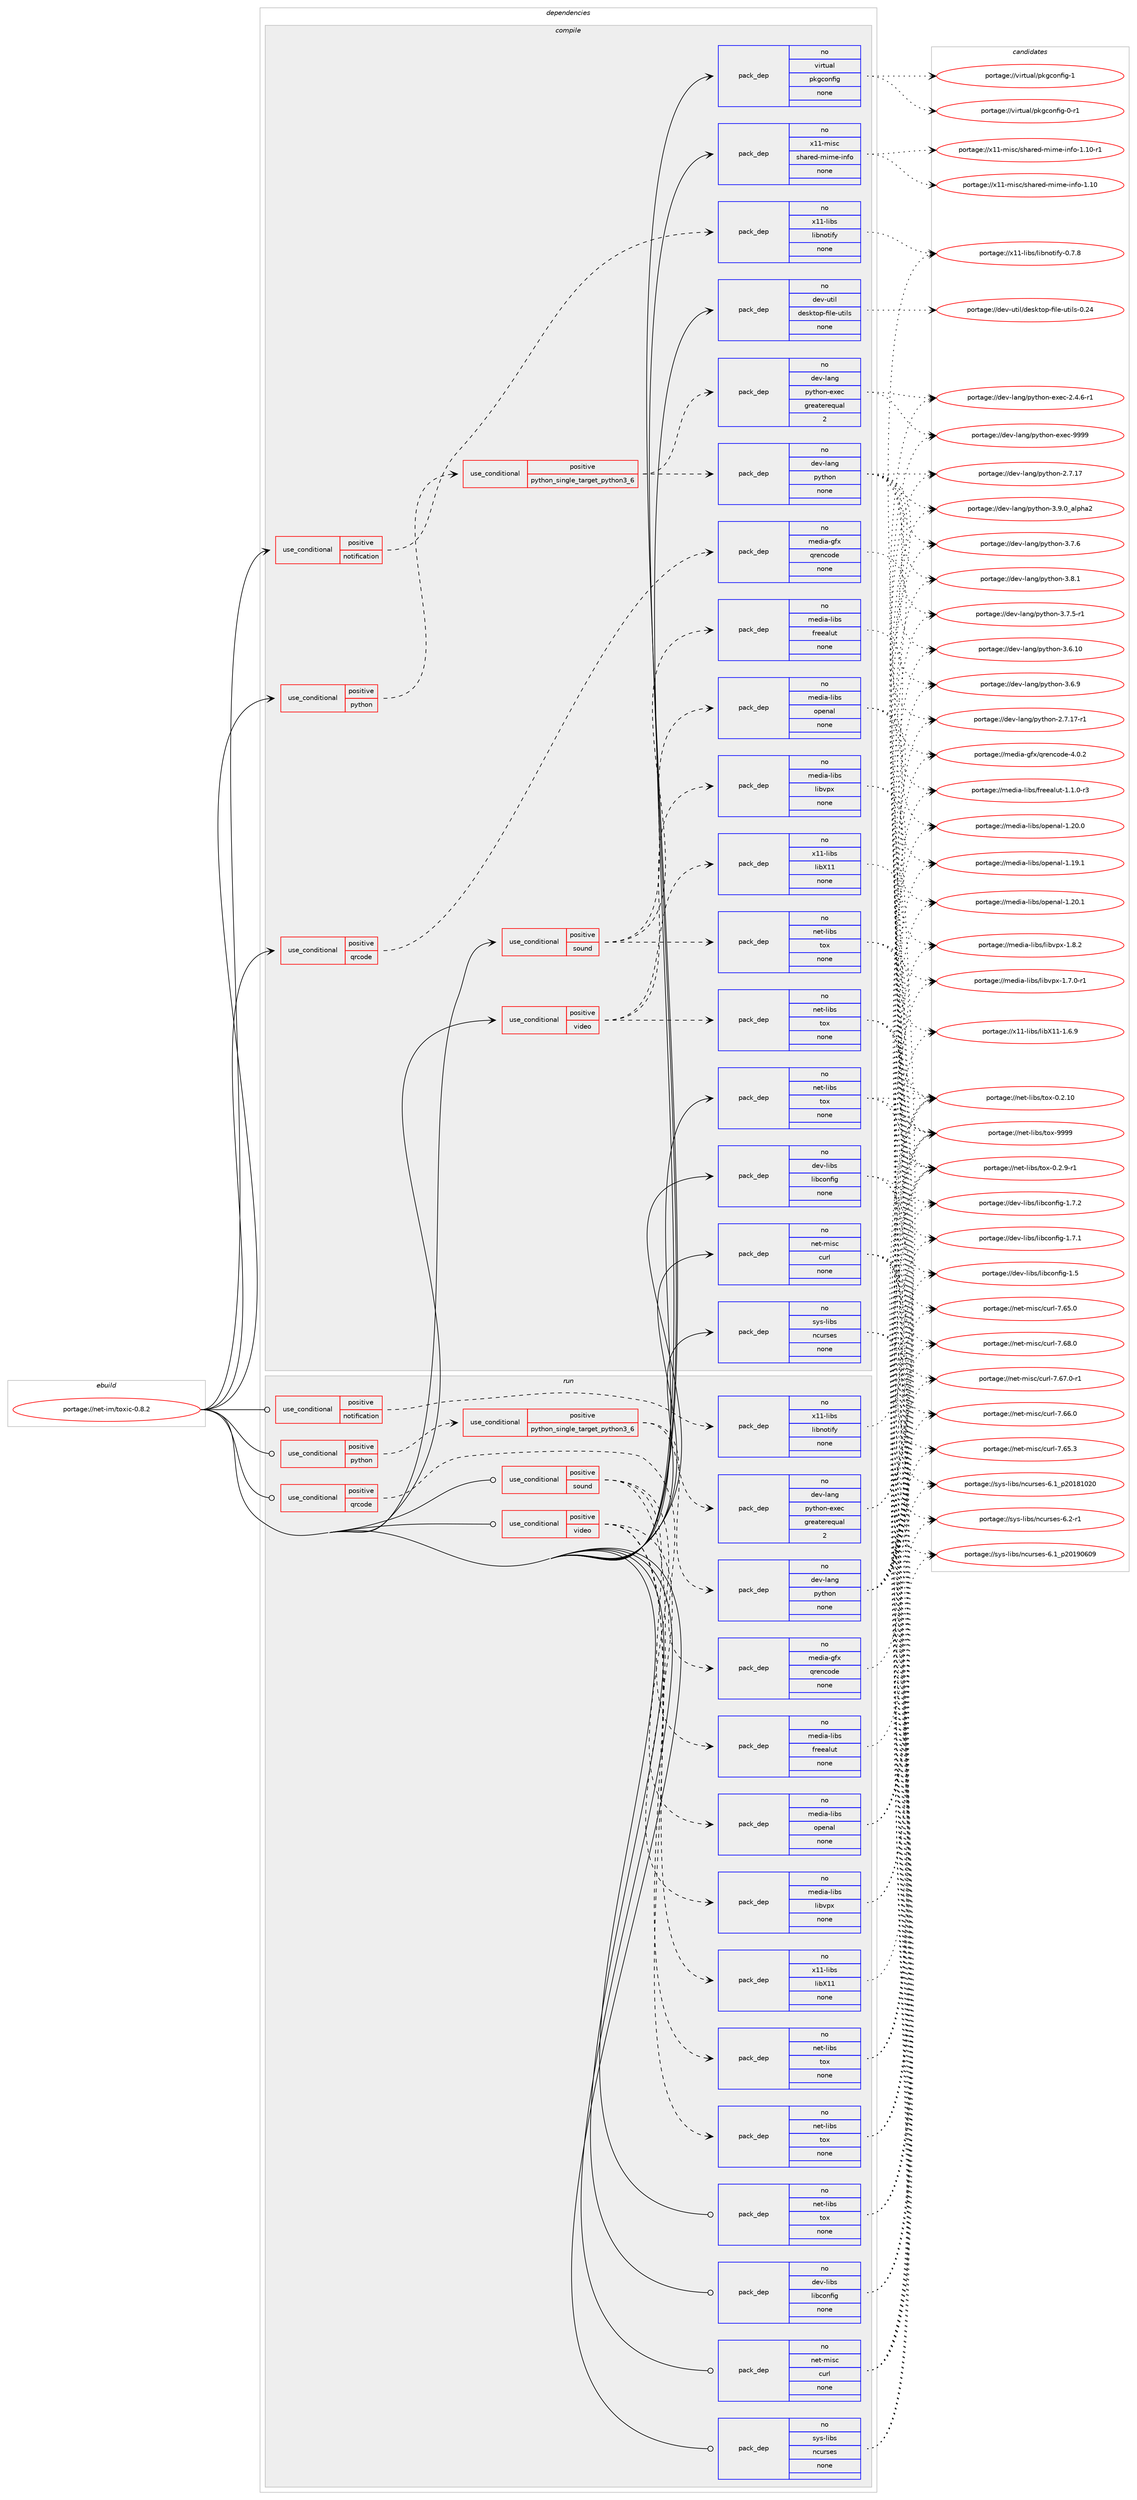 digraph prolog {

# *************
# Graph options
# *************

newrank=true;
concentrate=true;
compound=true;
graph [rankdir=LR,fontname=Helvetica,fontsize=10,ranksep=1.5];#, ranksep=2.5, nodesep=0.2];
edge  [arrowhead=vee];
node  [fontname=Helvetica,fontsize=10];

# **********
# The ebuild
# **********

subgraph cluster_leftcol {
color=gray;
rank=same;
label=<<i>ebuild</i>>;
id [label="portage://net-im/toxic-0.8.2", color=red, width=4, href="../net-im/toxic-0.8.2.svg"];
}

# ****************
# The dependencies
# ****************

subgraph cluster_midcol {
color=gray;
label=<<i>dependencies</i>>;
subgraph cluster_compile {
fillcolor="#eeeeee";
style=filled;
label=<<i>compile</i>>;
subgraph cond20724 {
dependency92662 [label=<<TABLE BORDER="0" CELLBORDER="1" CELLSPACING="0" CELLPADDING="4"><TR><TD ROWSPAN="3" CELLPADDING="10">use_conditional</TD></TR><TR><TD>positive</TD></TR><TR><TD>notification</TD></TR></TABLE>>, shape=none, color=red];
subgraph pack70220 {
dependency92663 [label=<<TABLE BORDER="0" CELLBORDER="1" CELLSPACING="0" CELLPADDING="4" WIDTH="220"><TR><TD ROWSPAN="6" CELLPADDING="30">pack_dep</TD></TR><TR><TD WIDTH="110">no</TD></TR><TR><TD>x11-libs</TD></TR><TR><TD>libnotify</TD></TR><TR><TD>none</TD></TR><TR><TD></TD></TR></TABLE>>, shape=none, color=blue];
}
dependency92662:e -> dependency92663:w [weight=20,style="dashed",arrowhead="vee"];
}
id:e -> dependency92662:w [weight=20,style="solid",arrowhead="vee"];
subgraph cond20725 {
dependency92664 [label=<<TABLE BORDER="0" CELLBORDER="1" CELLSPACING="0" CELLPADDING="4"><TR><TD ROWSPAN="3" CELLPADDING="10">use_conditional</TD></TR><TR><TD>positive</TD></TR><TR><TD>python</TD></TR></TABLE>>, shape=none, color=red];
subgraph cond20726 {
dependency92665 [label=<<TABLE BORDER="0" CELLBORDER="1" CELLSPACING="0" CELLPADDING="4"><TR><TD ROWSPAN="3" CELLPADDING="10">use_conditional</TD></TR><TR><TD>positive</TD></TR><TR><TD>python_single_target_python3_6</TD></TR></TABLE>>, shape=none, color=red];
subgraph pack70221 {
dependency92666 [label=<<TABLE BORDER="0" CELLBORDER="1" CELLSPACING="0" CELLPADDING="4" WIDTH="220"><TR><TD ROWSPAN="6" CELLPADDING="30">pack_dep</TD></TR><TR><TD WIDTH="110">no</TD></TR><TR><TD>dev-lang</TD></TR><TR><TD>python</TD></TR><TR><TD>none</TD></TR><TR><TD></TD></TR></TABLE>>, shape=none, color=blue];
}
dependency92665:e -> dependency92666:w [weight=20,style="dashed",arrowhead="vee"];
subgraph pack70222 {
dependency92667 [label=<<TABLE BORDER="0" CELLBORDER="1" CELLSPACING="0" CELLPADDING="4" WIDTH="220"><TR><TD ROWSPAN="6" CELLPADDING="30">pack_dep</TD></TR><TR><TD WIDTH="110">no</TD></TR><TR><TD>dev-lang</TD></TR><TR><TD>python-exec</TD></TR><TR><TD>greaterequal</TD></TR><TR><TD>2</TD></TR></TABLE>>, shape=none, color=blue];
}
dependency92665:e -> dependency92667:w [weight=20,style="dashed",arrowhead="vee"];
}
dependency92664:e -> dependency92665:w [weight=20,style="dashed",arrowhead="vee"];
}
id:e -> dependency92664:w [weight=20,style="solid",arrowhead="vee"];
subgraph cond20727 {
dependency92668 [label=<<TABLE BORDER="0" CELLBORDER="1" CELLSPACING="0" CELLPADDING="4"><TR><TD ROWSPAN="3" CELLPADDING="10">use_conditional</TD></TR><TR><TD>positive</TD></TR><TR><TD>qrcode</TD></TR></TABLE>>, shape=none, color=red];
subgraph pack70223 {
dependency92669 [label=<<TABLE BORDER="0" CELLBORDER="1" CELLSPACING="0" CELLPADDING="4" WIDTH="220"><TR><TD ROWSPAN="6" CELLPADDING="30">pack_dep</TD></TR><TR><TD WIDTH="110">no</TD></TR><TR><TD>media-gfx</TD></TR><TR><TD>qrencode</TD></TR><TR><TD>none</TD></TR><TR><TD></TD></TR></TABLE>>, shape=none, color=blue];
}
dependency92668:e -> dependency92669:w [weight=20,style="dashed",arrowhead="vee"];
}
id:e -> dependency92668:w [weight=20,style="solid",arrowhead="vee"];
subgraph cond20728 {
dependency92670 [label=<<TABLE BORDER="0" CELLBORDER="1" CELLSPACING="0" CELLPADDING="4"><TR><TD ROWSPAN="3" CELLPADDING="10">use_conditional</TD></TR><TR><TD>positive</TD></TR><TR><TD>sound</TD></TR></TABLE>>, shape=none, color=red];
subgraph pack70224 {
dependency92671 [label=<<TABLE BORDER="0" CELLBORDER="1" CELLSPACING="0" CELLPADDING="4" WIDTH="220"><TR><TD ROWSPAN="6" CELLPADDING="30">pack_dep</TD></TR><TR><TD WIDTH="110">no</TD></TR><TR><TD>media-libs</TD></TR><TR><TD>openal</TD></TR><TR><TD>none</TD></TR><TR><TD></TD></TR></TABLE>>, shape=none, color=blue];
}
dependency92670:e -> dependency92671:w [weight=20,style="dashed",arrowhead="vee"];
subgraph pack70225 {
dependency92672 [label=<<TABLE BORDER="0" CELLBORDER="1" CELLSPACING="0" CELLPADDING="4" WIDTH="220"><TR><TD ROWSPAN="6" CELLPADDING="30">pack_dep</TD></TR><TR><TD WIDTH="110">no</TD></TR><TR><TD>media-libs</TD></TR><TR><TD>freealut</TD></TR><TR><TD>none</TD></TR><TR><TD></TD></TR></TABLE>>, shape=none, color=blue];
}
dependency92670:e -> dependency92672:w [weight=20,style="dashed",arrowhead="vee"];
subgraph pack70226 {
dependency92673 [label=<<TABLE BORDER="0" CELLBORDER="1" CELLSPACING="0" CELLPADDING="4" WIDTH="220"><TR><TD ROWSPAN="6" CELLPADDING="30">pack_dep</TD></TR><TR><TD WIDTH="110">no</TD></TR><TR><TD>net-libs</TD></TR><TR><TD>tox</TD></TR><TR><TD>none</TD></TR><TR><TD></TD></TR></TABLE>>, shape=none, color=blue];
}
dependency92670:e -> dependency92673:w [weight=20,style="dashed",arrowhead="vee"];
}
id:e -> dependency92670:w [weight=20,style="solid",arrowhead="vee"];
subgraph cond20729 {
dependency92674 [label=<<TABLE BORDER="0" CELLBORDER="1" CELLSPACING="0" CELLPADDING="4"><TR><TD ROWSPAN="3" CELLPADDING="10">use_conditional</TD></TR><TR><TD>positive</TD></TR><TR><TD>video</TD></TR></TABLE>>, shape=none, color=red];
subgraph pack70227 {
dependency92675 [label=<<TABLE BORDER="0" CELLBORDER="1" CELLSPACING="0" CELLPADDING="4" WIDTH="220"><TR><TD ROWSPAN="6" CELLPADDING="30">pack_dep</TD></TR><TR><TD WIDTH="110">no</TD></TR><TR><TD>media-libs</TD></TR><TR><TD>libvpx</TD></TR><TR><TD>none</TD></TR><TR><TD></TD></TR></TABLE>>, shape=none, color=blue];
}
dependency92674:e -> dependency92675:w [weight=20,style="dashed",arrowhead="vee"];
subgraph pack70228 {
dependency92676 [label=<<TABLE BORDER="0" CELLBORDER="1" CELLSPACING="0" CELLPADDING="4" WIDTH="220"><TR><TD ROWSPAN="6" CELLPADDING="30">pack_dep</TD></TR><TR><TD WIDTH="110">no</TD></TR><TR><TD>net-libs</TD></TR><TR><TD>tox</TD></TR><TR><TD>none</TD></TR><TR><TD></TD></TR></TABLE>>, shape=none, color=blue];
}
dependency92674:e -> dependency92676:w [weight=20,style="dashed",arrowhead="vee"];
subgraph pack70229 {
dependency92677 [label=<<TABLE BORDER="0" CELLBORDER="1" CELLSPACING="0" CELLPADDING="4" WIDTH="220"><TR><TD ROWSPAN="6" CELLPADDING="30">pack_dep</TD></TR><TR><TD WIDTH="110">no</TD></TR><TR><TD>x11-libs</TD></TR><TR><TD>libX11</TD></TR><TR><TD>none</TD></TR><TR><TD></TD></TR></TABLE>>, shape=none, color=blue];
}
dependency92674:e -> dependency92677:w [weight=20,style="dashed",arrowhead="vee"];
}
id:e -> dependency92674:w [weight=20,style="solid",arrowhead="vee"];
subgraph pack70230 {
dependency92678 [label=<<TABLE BORDER="0" CELLBORDER="1" CELLSPACING="0" CELLPADDING="4" WIDTH="220"><TR><TD ROWSPAN="6" CELLPADDING="30">pack_dep</TD></TR><TR><TD WIDTH="110">no</TD></TR><TR><TD>dev-libs</TD></TR><TR><TD>libconfig</TD></TR><TR><TD>none</TD></TR><TR><TD></TD></TR></TABLE>>, shape=none, color=blue];
}
id:e -> dependency92678:w [weight=20,style="solid",arrowhead="vee"];
subgraph pack70231 {
dependency92679 [label=<<TABLE BORDER="0" CELLBORDER="1" CELLSPACING="0" CELLPADDING="4" WIDTH="220"><TR><TD ROWSPAN="6" CELLPADDING="30">pack_dep</TD></TR><TR><TD WIDTH="110">no</TD></TR><TR><TD>dev-util</TD></TR><TR><TD>desktop-file-utils</TD></TR><TR><TD>none</TD></TR><TR><TD></TD></TR></TABLE>>, shape=none, color=blue];
}
id:e -> dependency92679:w [weight=20,style="solid",arrowhead="vee"];
subgraph pack70232 {
dependency92680 [label=<<TABLE BORDER="0" CELLBORDER="1" CELLSPACING="0" CELLPADDING="4" WIDTH="220"><TR><TD ROWSPAN="6" CELLPADDING="30">pack_dep</TD></TR><TR><TD WIDTH="110">no</TD></TR><TR><TD>net-libs</TD></TR><TR><TD>tox</TD></TR><TR><TD>none</TD></TR><TR><TD></TD></TR></TABLE>>, shape=none, color=blue];
}
id:e -> dependency92680:w [weight=20,style="solid",arrowhead="vee"];
subgraph pack70233 {
dependency92681 [label=<<TABLE BORDER="0" CELLBORDER="1" CELLSPACING="0" CELLPADDING="4" WIDTH="220"><TR><TD ROWSPAN="6" CELLPADDING="30">pack_dep</TD></TR><TR><TD WIDTH="110">no</TD></TR><TR><TD>net-misc</TD></TR><TR><TD>curl</TD></TR><TR><TD>none</TD></TR><TR><TD></TD></TR></TABLE>>, shape=none, color=blue];
}
id:e -> dependency92681:w [weight=20,style="solid",arrowhead="vee"];
subgraph pack70234 {
dependency92682 [label=<<TABLE BORDER="0" CELLBORDER="1" CELLSPACING="0" CELLPADDING="4" WIDTH="220"><TR><TD ROWSPAN="6" CELLPADDING="30">pack_dep</TD></TR><TR><TD WIDTH="110">no</TD></TR><TR><TD>sys-libs</TD></TR><TR><TD>ncurses</TD></TR><TR><TD>none</TD></TR><TR><TD></TD></TR></TABLE>>, shape=none, color=blue];
}
id:e -> dependency92682:w [weight=20,style="solid",arrowhead="vee"];
subgraph pack70235 {
dependency92683 [label=<<TABLE BORDER="0" CELLBORDER="1" CELLSPACING="0" CELLPADDING="4" WIDTH="220"><TR><TD ROWSPAN="6" CELLPADDING="30">pack_dep</TD></TR><TR><TD WIDTH="110">no</TD></TR><TR><TD>virtual</TD></TR><TR><TD>pkgconfig</TD></TR><TR><TD>none</TD></TR><TR><TD></TD></TR></TABLE>>, shape=none, color=blue];
}
id:e -> dependency92683:w [weight=20,style="solid",arrowhead="vee"];
subgraph pack70236 {
dependency92684 [label=<<TABLE BORDER="0" CELLBORDER="1" CELLSPACING="0" CELLPADDING="4" WIDTH="220"><TR><TD ROWSPAN="6" CELLPADDING="30">pack_dep</TD></TR><TR><TD WIDTH="110">no</TD></TR><TR><TD>x11-misc</TD></TR><TR><TD>shared-mime-info</TD></TR><TR><TD>none</TD></TR><TR><TD></TD></TR></TABLE>>, shape=none, color=blue];
}
id:e -> dependency92684:w [weight=20,style="solid",arrowhead="vee"];
}
subgraph cluster_compileandrun {
fillcolor="#eeeeee";
style=filled;
label=<<i>compile and run</i>>;
}
subgraph cluster_run {
fillcolor="#eeeeee";
style=filled;
label=<<i>run</i>>;
subgraph cond20730 {
dependency92685 [label=<<TABLE BORDER="0" CELLBORDER="1" CELLSPACING="0" CELLPADDING="4"><TR><TD ROWSPAN="3" CELLPADDING="10">use_conditional</TD></TR><TR><TD>positive</TD></TR><TR><TD>notification</TD></TR></TABLE>>, shape=none, color=red];
subgraph pack70237 {
dependency92686 [label=<<TABLE BORDER="0" CELLBORDER="1" CELLSPACING="0" CELLPADDING="4" WIDTH="220"><TR><TD ROWSPAN="6" CELLPADDING="30">pack_dep</TD></TR><TR><TD WIDTH="110">no</TD></TR><TR><TD>x11-libs</TD></TR><TR><TD>libnotify</TD></TR><TR><TD>none</TD></TR><TR><TD></TD></TR></TABLE>>, shape=none, color=blue];
}
dependency92685:e -> dependency92686:w [weight=20,style="dashed",arrowhead="vee"];
}
id:e -> dependency92685:w [weight=20,style="solid",arrowhead="odot"];
subgraph cond20731 {
dependency92687 [label=<<TABLE BORDER="0" CELLBORDER="1" CELLSPACING="0" CELLPADDING="4"><TR><TD ROWSPAN="3" CELLPADDING="10">use_conditional</TD></TR><TR><TD>positive</TD></TR><TR><TD>python</TD></TR></TABLE>>, shape=none, color=red];
subgraph cond20732 {
dependency92688 [label=<<TABLE BORDER="0" CELLBORDER="1" CELLSPACING="0" CELLPADDING="4"><TR><TD ROWSPAN="3" CELLPADDING="10">use_conditional</TD></TR><TR><TD>positive</TD></TR><TR><TD>python_single_target_python3_6</TD></TR></TABLE>>, shape=none, color=red];
subgraph pack70238 {
dependency92689 [label=<<TABLE BORDER="0" CELLBORDER="1" CELLSPACING="0" CELLPADDING="4" WIDTH="220"><TR><TD ROWSPAN="6" CELLPADDING="30">pack_dep</TD></TR><TR><TD WIDTH="110">no</TD></TR><TR><TD>dev-lang</TD></TR><TR><TD>python</TD></TR><TR><TD>none</TD></TR><TR><TD></TD></TR></TABLE>>, shape=none, color=blue];
}
dependency92688:e -> dependency92689:w [weight=20,style="dashed",arrowhead="vee"];
subgraph pack70239 {
dependency92690 [label=<<TABLE BORDER="0" CELLBORDER="1" CELLSPACING="0" CELLPADDING="4" WIDTH="220"><TR><TD ROWSPAN="6" CELLPADDING="30">pack_dep</TD></TR><TR><TD WIDTH="110">no</TD></TR><TR><TD>dev-lang</TD></TR><TR><TD>python-exec</TD></TR><TR><TD>greaterequal</TD></TR><TR><TD>2</TD></TR></TABLE>>, shape=none, color=blue];
}
dependency92688:e -> dependency92690:w [weight=20,style="dashed",arrowhead="vee"];
}
dependency92687:e -> dependency92688:w [weight=20,style="dashed",arrowhead="vee"];
}
id:e -> dependency92687:w [weight=20,style="solid",arrowhead="odot"];
subgraph cond20733 {
dependency92691 [label=<<TABLE BORDER="0" CELLBORDER="1" CELLSPACING="0" CELLPADDING="4"><TR><TD ROWSPAN="3" CELLPADDING="10">use_conditional</TD></TR><TR><TD>positive</TD></TR><TR><TD>qrcode</TD></TR></TABLE>>, shape=none, color=red];
subgraph pack70240 {
dependency92692 [label=<<TABLE BORDER="0" CELLBORDER="1" CELLSPACING="0" CELLPADDING="4" WIDTH="220"><TR><TD ROWSPAN="6" CELLPADDING="30">pack_dep</TD></TR><TR><TD WIDTH="110">no</TD></TR><TR><TD>media-gfx</TD></TR><TR><TD>qrencode</TD></TR><TR><TD>none</TD></TR><TR><TD></TD></TR></TABLE>>, shape=none, color=blue];
}
dependency92691:e -> dependency92692:w [weight=20,style="dashed",arrowhead="vee"];
}
id:e -> dependency92691:w [weight=20,style="solid",arrowhead="odot"];
subgraph cond20734 {
dependency92693 [label=<<TABLE BORDER="0" CELLBORDER="1" CELLSPACING="0" CELLPADDING="4"><TR><TD ROWSPAN="3" CELLPADDING="10">use_conditional</TD></TR><TR><TD>positive</TD></TR><TR><TD>sound</TD></TR></TABLE>>, shape=none, color=red];
subgraph pack70241 {
dependency92694 [label=<<TABLE BORDER="0" CELLBORDER="1" CELLSPACING="0" CELLPADDING="4" WIDTH="220"><TR><TD ROWSPAN="6" CELLPADDING="30">pack_dep</TD></TR><TR><TD WIDTH="110">no</TD></TR><TR><TD>media-libs</TD></TR><TR><TD>openal</TD></TR><TR><TD>none</TD></TR><TR><TD></TD></TR></TABLE>>, shape=none, color=blue];
}
dependency92693:e -> dependency92694:w [weight=20,style="dashed",arrowhead="vee"];
subgraph pack70242 {
dependency92695 [label=<<TABLE BORDER="0" CELLBORDER="1" CELLSPACING="0" CELLPADDING="4" WIDTH="220"><TR><TD ROWSPAN="6" CELLPADDING="30">pack_dep</TD></TR><TR><TD WIDTH="110">no</TD></TR><TR><TD>media-libs</TD></TR><TR><TD>freealut</TD></TR><TR><TD>none</TD></TR><TR><TD></TD></TR></TABLE>>, shape=none, color=blue];
}
dependency92693:e -> dependency92695:w [weight=20,style="dashed",arrowhead="vee"];
subgraph pack70243 {
dependency92696 [label=<<TABLE BORDER="0" CELLBORDER="1" CELLSPACING="0" CELLPADDING="4" WIDTH="220"><TR><TD ROWSPAN="6" CELLPADDING="30">pack_dep</TD></TR><TR><TD WIDTH="110">no</TD></TR><TR><TD>net-libs</TD></TR><TR><TD>tox</TD></TR><TR><TD>none</TD></TR><TR><TD></TD></TR></TABLE>>, shape=none, color=blue];
}
dependency92693:e -> dependency92696:w [weight=20,style="dashed",arrowhead="vee"];
}
id:e -> dependency92693:w [weight=20,style="solid",arrowhead="odot"];
subgraph cond20735 {
dependency92697 [label=<<TABLE BORDER="0" CELLBORDER="1" CELLSPACING="0" CELLPADDING="4"><TR><TD ROWSPAN="3" CELLPADDING="10">use_conditional</TD></TR><TR><TD>positive</TD></TR><TR><TD>video</TD></TR></TABLE>>, shape=none, color=red];
subgraph pack70244 {
dependency92698 [label=<<TABLE BORDER="0" CELLBORDER="1" CELLSPACING="0" CELLPADDING="4" WIDTH="220"><TR><TD ROWSPAN="6" CELLPADDING="30">pack_dep</TD></TR><TR><TD WIDTH="110">no</TD></TR><TR><TD>media-libs</TD></TR><TR><TD>libvpx</TD></TR><TR><TD>none</TD></TR><TR><TD></TD></TR></TABLE>>, shape=none, color=blue];
}
dependency92697:e -> dependency92698:w [weight=20,style="dashed",arrowhead="vee"];
subgraph pack70245 {
dependency92699 [label=<<TABLE BORDER="0" CELLBORDER="1" CELLSPACING="0" CELLPADDING="4" WIDTH="220"><TR><TD ROWSPAN="6" CELLPADDING="30">pack_dep</TD></TR><TR><TD WIDTH="110">no</TD></TR><TR><TD>net-libs</TD></TR><TR><TD>tox</TD></TR><TR><TD>none</TD></TR><TR><TD></TD></TR></TABLE>>, shape=none, color=blue];
}
dependency92697:e -> dependency92699:w [weight=20,style="dashed",arrowhead="vee"];
subgraph pack70246 {
dependency92700 [label=<<TABLE BORDER="0" CELLBORDER="1" CELLSPACING="0" CELLPADDING="4" WIDTH="220"><TR><TD ROWSPAN="6" CELLPADDING="30">pack_dep</TD></TR><TR><TD WIDTH="110">no</TD></TR><TR><TD>x11-libs</TD></TR><TR><TD>libX11</TD></TR><TR><TD>none</TD></TR><TR><TD></TD></TR></TABLE>>, shape=none, color=blue];
}
dependency92697:e -> dependency92700:w [weight=20,style="dashed",arrowhead="vee"];
}
id:e -> dependency92697:w [weight=20,style="solid",arrowhead="odot"];
subgraph pack70247 {
dependency92701 [label=<<TABLE BORDER="0" CELLBORDER="1" CELLSPACING="0" CELLPADDING="4" WIDTH="220"><TR><TD ROWSPAN="6" CELLPADDING="30">pack_dep</TD></TR><TR><TD WIDTH="110">no</TD></TR><TR><TD>dev-libs</TD></TR><TR><TD>libconfig</TD></TR><TR><TD>none</TD></TR><TR><TD></TD></TR></TABLE>>, shape=none, color=blue];
}
id:e -> dependency92701:w [weight=20,style="solid",arrowhead="odot"];
subgraph pack70248 {
dependency92702 [label=<<TABLE BORDER="0" CELLBORDER="1" CELLSPACING="0" CELLPADDING="4" WIDTH="220"><TR><TD ROWSPAN="6" CELLPADDING="30">pack_dep</TD></TR><TR><TD WIDTH="110">no</TD></TR><TR><TD>net-libs</TD></TR><TR><TD>tox</TD></TR><TR><TD>none</TD></TR><TR><TD></TD></TR></TABLE>>, shape=none, color=blue];
}
id:e -> dependency92702:w [weight=20,style="solid",arrowhead="odot"];
subgraph pack70249 {
dependency92703 [label=<<TABLE BORDER="0" CELLBORDER="1" CELLSPACING="0" CELLPADDING="4" WIDTH="220"><TR><TD ROWSPAN="6" CELLPADDING="30">pack_dep</TD></TR><TR><TD WIDTH="110">no</TD></TR><TR><TD>net-misc</TD></TR><TR><TD>curl</TD></TR><TR><TD>none</TD></TR><TR><TD></TD></TR></TABLE>>, shape=none, color=blue];
}
id:e -> dependency92703:w [weight=20,style="solid",arrowhead="odot"];
subgraph pack70250 {
dependency92704 [label=<<TABLE BORDER="0" CELLBORDER="1" CELLSPACING="0" CELLPADDING="4" WIDTH="220"><TR><TD ROWSPAN="6" CELLPADDING="30">pack_dep</TD></TR><TR><TD WIDTH="110">no</TD></TR><TR><TD>sys-libs</TD></TR><TR><TD>ncurses</TD></TR><TR><TD>none</TD></TR><TR><TD></TD></TR></TABLE>>, shape=none, color=blue];
}
id:e -> dependency92704:w [weight=20,style="solid",arrowhead="odot"];
}
}

# **************
# The candidates
# **************

subgraph cluster_choices {
rank=same;
color=gray;
label=<<i>candidates</i>>;

subgraph choice70220 {
color=black;
nodesep=1;
choice120494945108105981154710810598110111116105102121454846554656 [label="portage://x11-libs/libnotify-0.7.8", color=red, width=4,href="../x11-libs/libnotify-0.7.8.svg"];
dependency92663:e -> choice120494945108105981154710810598110111116105102121454846554656:w [style=dotted,weight="100"];
}
subgraph choice70221 {
color=black;
nodesep=1;
choice10010111845108971101034711212111610411111045514657464895971081121049750 [label="portage://dev-lang/python-3.9.0_alpha2", color=red, width=4,href="../dev-lang/python-3.9.0_alpha2.svg"];
choice100101118451089711010347112121116104111110455146564649 [label="portage://dev-lang/python-3.8.1", color=red, width=4,href="../dev-lang/python-3.8.1.svg"];
choice100101118451089711010347112121116104111110455146554654 [label="portage://dev-lang/python-3.7.6", color=red, width=4,href="../dev-lang/python-3.7.6.svg"];
choice1001011184510897110103471121211161041111104551465546534511449 [label="portage://dev-lang/python-3.7.5-r1", color=red, width=4,href="../dev-lang/python-3.7.5-r1.svg"];
choice100101118451089711010347112121116104111110455146544657 [label="portage://dev-lang/python-3.6.9", color=red, width=4,href="../dev-lang/python-3.6.9.svg"];
choice10010111845108971101034711212111610411111045514654464948 [label="portage://dev-lang/python-3.6.10", color=red, width=4,href="../dev-lang/python-3.6.10.svg"];
choice100101118451089711010347112121116104111110455046554649554511449 [label="portage://dev-lang/python-2.7.17-r1", color=red, width=4,href="../dev-lang/python-2.7.17-r1.svg"];
choice10010111845108971101034711212111610411111045504655464955 [label="portage://dev-lang/python-2.7.17", color=red, width=4,href="../dev-lang/python-2.7.17.svg"];
dependency92666:e -> choice10010111845108971101034711212111610411111045514657464895971081121049750:w [style=dotted,weight="100"];
dependency92666:e -> choice100101118451089711010347112121116104111110455146564649:w [style=dotted,weight="100"];
dependency92666:e -> choice100101118451089711010347112121116104111110455146554654:w [style=dotted,weight="100"];
dependency92666:e -> choice1001011184510897110103471121211161041111104551465546534511449:w [style=dotted,weight="100"];
dependency92666:e -> choice100101118451089711010347112121116104111110455146544657:w [style=dotted,weight="100"];
dependency92666:e -> choice10010111845108971101034711212111610411111045514654464948:w [style=dotted,weight="100"];
dependency92666:e -> choice100101118451089711010347112121116104111110455046554649554511449:w [style=dotted,weight="100"];
dependency92666:e -> choice10010111845108971101034711212111610411111045504655464955:w [style=dotted,weight="100"];
}
subgraph choice70222 {
color=black;
nodesep=1;
choice10010111845108971101034711212111610411111045101120101994557575757 [label="portage://dev-lang/python-exec-9999", color=red, width=4,href="../dev-lang/python-exec-9999.svg"];
choice10010111845108971101034711212111610411111045101120101994550465246544511449 [label="portage://dev-lang/python-exec-2.4.6-r1", color=red, width=4,href="../dev-lang/python-exec-2.4.6-r1.svg"];
dependency92667:e -> choice10010111845108971101034711212111610411111045101120101994557575757:w [style=dotted,weight="100"];
dependency92667:e -> choice10010111845108971101034711212111610411111045101120101994550465246544511449:w [style=dotted,weight="100"];
}
subgraph choice70223 {
color=black;
nodesep=1;
choice10910110010597451031021204711311410111099111100101455246484650 [label="portage://media-gfx/qrencode-4.0.2", color=red, width=4,href="../media-gfx/qrencode-4.0.2.svg"];
dependency92669:e -> choice10910110010597451031021204711311410111099111100101455246484650:w [style=dotted,weight="100"];
}
subgraph choice70224 {
color=black;
nodesep=1;
choice109101100105974510810598115471111121011109710845494650484649 [label="portage://media-libs/openal-1.20.1", color=red, width=4,href="../media-libs/openal-1.20.1.svg"];
choice109101100105974510810598115471111121011109710845494650484648 [label="portage://media-libs/openal-1.20.0", color=red, width=4,href="../media-libs/openal-1.20.0.svg"];
choice109101100105974510810598115471111121011109710845494649574649 [label="portage://media-libs/openal-1.19.1", color=red, width=4,href="../media-libs/openal-1.19.1.svg"];
dependency92671:e -> choice109101100105974510810598115471111121011109710845494650484649:w [style=dotted,weight="100"];
dependency92671:e -> choice109101100105974510810598115471111121011109710845494650484648:w [style=dotted,weight="100"];
dependency92671:e -> choice109101100105974510810598115471111121011109710845494649574649:w [style=dotted,weight="100"];
}
subgraph choice70225 {
color=black;
nodesep=1;
choice10910110010597451081059811547102114101101971081171164549464946484511451 [label="portage://media-libs/freealut-1.1.0-r3", color=red, width=4,href="../media-libs/freealut-1.1.0-r3.svg"];
dependency92672:e -> choice10910110010597451081059811547102114101101971081171164549464946484511451:w [style=dotted,weight="100"];
}
subgraph choice70226 {
color=black;
nodesep=1;
choice1101011164510810598115471161111204557575757 [label="portage://net-libs/tox-9999", color=red, width=4,href="../net-libs/tox-9999.svg"];
choice1101011164510810598115471161111204548465046574511449 [label="portage://net-libs/tox-0.2.9-r1", color=red, width=4,href="../net-libs/tox-0.2.9-r1.svg"];
choice11010111645108105981154711611112045484650464948 [label="portage://net-libs/tox-0.2.10", color=red, width=4,href="../net-libs/tox-0.2.10.svg"];
dependency92673:e -> choice1101011164510810598115471161111204557575757:w [style=dotted,weight="100"];
dependency92673:e -> choice1101011164510810598115471161111204548465046574511449:w [style=dotted,weight="100"];
dependency92673:e -> choice11010111645108105981154711611112045484650464948:w [style=dotted,weight="100"];
}
subgraph choice70227 {
color=black;
nodesep=1;
choice1091011001059745108105981154710810598118112120454946564650 [label="portage://media-libs/libvpx-1.8.2", color=red, width=4,href="../media-libs/libvpx-1.8.2.svg"];
choice10910110010597451081059811547108105981181121204549465546484511449 [label="portage://media-libs/libvpx-1.7.0-r1", color=red, width=4,href="../media-libs/libvpx-1.7.0-r1.svg"];
dependency92675:e -> choice1091011001059745108105981154710810598118112120454946564650:w [style=dotted,weight="100"];
dependency92675:e -> choice10910110010597451081059811547108105981181121204549465546484511449:w [style=dotted,weight="100"];
}
subgraph choice70228 {
color=black;
nodesep=1;
choice1101011164510810598115471161111204557575757 [label="portage://net-libs/tox-9999", color=red, width=4,href="../net-libs/tox-9999.svg"];
choice1101011164510810598115471161111204548465046574511449 [label="portage://net-libs/tox-0.2.9-r1", color=red, width=4,href="../net-libs/tox-0.2.9-r1.svg"];
choice11010111645108105981154711611112045484650464948 [label="portage://net-libs/tox-0.2.10", color=red, width=4,href="../net-libs/tox-0.2.10.svg"];
dependency92676:e -> choice1101011164510810598115471161111204557575757:w [style=dotted,weight="100"];
dependency92676:e -> choice1101011164510810598115471161111204548465046574511449:w [style=dotted,weight="100"];
dependency92676:e -> choice11010111645108105981154711611112045484650464948:w [style=dotted,weight="100"];
}
subgraph choice70229 {
color=black;
nodesep=1;
choice120494945108105981154710810598884949454946544657 [label="portage://x11-libs/libX11-1.6.9", color=red, width=4,href="../x11-libs/libX11-1.6.9.svg"];
dependency92677:e -> choice120494945108105981154710810598884949454946544657:w [style=dotted,weight="100"];
}
subgraph choice70230 {
color=black;
nodesep=1;
choice1001011184510810598115471081059899111110102105103454946554650 [label="portage://dev-libs/libconfig-1.7.2", color=red, width=4,href="../dev-libs/libconfig-1.7.2.svg"];
choice1001011184510810598115471081059899111110102105103454946554649 [label="portage://dev-libs/libconfig-1.7.1", color=red, width=4,href="../dev-libs/libconfig-1.7.1.svg"];
choice100101118451081059811547108105989911111010210510345494653 [label="portage://dev-libs/libconfig-1.5", color=red, width=4,href="../dev-libs/libconfig-1.5.svg"];
dependency92678:e -> choice1001011184510810598115471081059899111110102105103454946554650:w [style=dotted,weight="100"];
dependency92678:e -> choice1001011184510810598115471081059899111110102105103454946554649:w [style=dotted,weight="100"];
dependency92678:e -> choice100101118451081059811547108105989911111010210510345494653:w [style=dotted,weight="100"];
}
subgraph choice70231 {
color=black;
nodesep=1;
choice100101118451171161051084710010111510711611111245102105108101451171161051081154548465052 [label="portage://dev-util/desktop-file-utils-0.24", color=red, width=4,href="../dev-util/desktop-file-utils-0.24.svg"];
dependency92679:e -> choice100101118451171161051084710010111510711611111245102105108101451171161051081154548465052:w [style=dotted,weight="100"];
}
subgraph choice70232 {
color=black;
nodesep=1;
choice1101011164510810598115471161111204557575757 [label="portage://net-libs/tox-9999", color=red, width=4,href="../net-libs/tox-9999.svg"];
choice1101011164510810598115471161111204548465046574511449 [label="portage://net-libs/tox-0.2.9-r1", color=red, width=4,href="../net-libs/tox-0.2.9-r1.svg"];
choice11010111645108105981154711611112045484650464948 [label="portage://net-libs/tox-0.2.10", color=red, width=4,href="../net-libs/tox-0.2.10.svg"];
dependency92680:e -> choice1101011164510810598115471161111204557575757:w [style=dotted,weight="100"];
dependency92680:e -> choice1101011164510810598115471161111204548465046574511449:w [style=dotted,weight="100"];
dependency92680:e -> choice11010111645108105981154711611112045484650464948:w [style=dotted,weight="100"];
}
subgraph choice70233 {
color=black;
nodesep=1;
choice1101011164510910511599479911711410845554654564648 [label="portage://net-misc/curl-7.68.0", color=red, width=4,href="../net-misc/curl-7.68.0.svg"];
choice11010111645109105115994799117114108455546545546484511449 [label="portage://net-misc/curl-7.67.0-r1", color=red, width=4,href="../net-misc/curl-7.67.0-r1.svg"];
choice1101011164510910511599479911711410845554654544648 [label="portage://net-misc/curl-7.66.0", color=red, width=4,href="../net-misc/curl-7.66.0.svg"];
choice1101011164510910511599479911711410845554654534651 [label="portage://net-misc/curl-7.65.3", color=red, width=4,href="../net-misc/curl-7.65.3.svg"];
choice1101011164510910511599479911711410845554654534648 [label="portage://net-misc/curl-7.65.0", color=red, width=4,href="../net-misc/curl-7.65.0.svg"];
dependency92681:e -> choice1101011164510910511599479911711410845554654564648:w [style=dotted,weight="100"];
dependency92681:e -> choice11010111645109105115994799117114108455546545546484511449:w [style=dotted,weight="100"];
dependency92681:e -> choice1101011164510910511599479911711410845554654544648:w [style=dotted,weight="100"];
dependency92681:e -> choice1101011164510910511599479911711410845554654534651:w [style=dotted,weight="100"];
dependency92681:e -> choice1101011164510910511599479911711410845554654534648:w [style=dotted,weight="100"];
}
subgraph choice70234 {
color=black;
nodesep=1;
choice11512111545108105981154711099117114115101115455446504511449 [label="portage://sys-libs/ncurses-6.2-r1", color=red, width=4,href="../sys-libs/ncurses-6.2-r1.svg"];
choice1151211154510810598115471109911711411510111545544649951125048495748544857 [label="portage://sys-libs/ncurses-6.1_p20190609", color=red, width=4,href="../sys-libs/ncurses-6.1_p20190609.svg"];
choice1151211154510810598115471109911711411510111545544649951125048495649485048 [label="portage://sys-libs/ncurses-6.1_p20181020", color=red, width=4,href="../sys-libs/ncurses-6.1_p20181020.svg"];
dependency92682:e -> choice11512111545108105981154711099117114115101115455446504511449:w [style=dotted,weight="100"];
dependency92682:e -> choice1151211154510810598115471109911711411510111545544649951125048495748544857:w [style=dotted,weight="100"];
dependency92682:e -> choice1151211154510810598115471109911711411510111545544649951125048495649485048:w [style=dotted,weight="100"];
}
subgraph choice70235 {
color=black;
nodesep=1;
choice1181051141161179710847112107103991111101021051034549 [label="portage://virtual/pkgconfig-1", color=red, width=4,href="../virtual/pkgconfig-1.svg"];
choice11810511411611797108471121071039911111010210510345484511449 [label="portage://virtual/pkgconfig-0-r1", color=red, width=4,href="../virtual/pkgconfig-0-r1.svg"];
dependency92683:e -> choice1181051141161179710847112107103991111101021051034549:w [style=dotted,weight="100"];
dependency92683:e -> choice11810511411611797108471121071039911111010210510345484511449:w [style=dotted,weight="100"];
}
subgraph choice70236 {
color=black;
nodesep=1;
choice120494945109105115994711510497114101100451091051091014510511010211145494649484511449 [label="portage://x11-misc/shared-mime-info-1.10-r1", color=red, width=4,href="../x11-misc/shared-mime-info-1.10-r1.svg"];
choice12049494510910511599471151049711410110045109105109101451051101021114549464948 [label="portage://x11-misc/shared-mime-info-1.10", color=red, width=4,href="../x11-misc/shared-mime-info-1.10.svg"];
dependency92684:e -> choice120494945109105115994711510497114101100451091051091014510511010211145494649484511449:w [style=dotted,weight="100"];
dependency92684:e -> choice12049494510910511599471151049711410110045109105109101451051101021114549464948:w [style=dotted,weight="100"];
}
subgraph choice70237 {
color=black;
nodesep=1;
choice120494945108105981154710810598110111116105102121454846554656 [label="portage://x11-libs/libnotify-0.7.8", color=red, width=4,href="../x11-libs/libnotify-0.7.8.svg"];
dependency92686:e -> choice120494945108105981154710810598110111116105102121454846554656:w [style=dotted,weight="100"];
}
subgraph choice70238 {
color=black;
nodesep=1;
choice10010111845108971101034711212111610411111045514657464895971081121049750 [label="portage://dev-lang/python-3.9.0_alpha2", color=red, width=4,href="../dev-lang/python-3.9.0_alpha2.svg"];
choice100101118451089711010347112121116104111110455146564649 [label="portage://dev-lang/python-3.8.1", color=red, width=4,href="../dev-lang/python-3.8.1.svg"];
choice100101118451089711010347112121116104111110455146554654 [label="portage://dev-lang/python-3.7.6", color=red, width=4,href="../dev-lang/python-3.7.6.svg"];
choice1001011184510897110103471121211161041111104551465546534511449 [label="portage://dev-lang/python-3.7.5-r1", color=red, width=4,href="../dev-lang/python-3.7.5-r1.svg"];
choice100101118451089711010347112121116104111110455146544657 [label="portage://dev-lang/python-3.6.9", color=red, width=4,href="../dev-lang/python-3.6.9.svg"];
choice10010111845108971101034711212111610411111045514654464948 [label="portage://dev-lang/python-3.6.10", color=red, width=4,href="../dev-lang/python-3.6.10.svg"];
choice100101118451089711010347112121116104111110455046554649554511449 [label="portage://dev-lang/python-2.7.17-r1", color=red, width=4,href="../dev-lang/python-2.7.17-r1.svg"];
choice10010111845108971101034711212111610411111045504655464955 [label="portage://dev-lang/python-2.7.17", color=red, width=4,href="../dev-lang/python-2.7.17.svg"];
dependency92689:e -> choice10010111845108971101034711212111610411111045514657464895971081121049750:w [style=dotted,weight="100"];
dependency92689:e -> choice100101118451089711010347112121116104111110455146564649:w [style=dotted,weight="100"];
dependency92689:e -> choice100101118451089711010347112121116104111110455146554654:w [style=dotted,weight="100"];
dependency92689:e -> choice1001011184510897110103471121211161041111104551465546534511449:w [style=dotted,weight="100"];
dependency92689:e -> choice100101118451089711010347112121116104111110455146544657:w [style=dotted,weight="100"];
dependency92689:e -> choice10010111845108971101034711212111610411111045514654464948:w [style=dotted,weight="100"];
dependency92689:e -> choice100101118451089711010347112121116104111110455046554649554511449:w [style=dotted,weight="100"];
dependency92689:e -> choice10010111845108971101034711212111610411111045504655464955:w [style=dotted,weight="100"];
}
subgraph choice70239 {
color=black;
nodesep=1;
choice10010111845108971101034711212111610411111045101120101994557575757 [label="portage://dev-lang/python-exec-9999", color=red, width=4,href="../dev-lang/python-exec-9999.svg"];
choice10010111845108971101034711212111610411111045101120101994550465246544511449 [label="portage://dev-lang/python-exec-2.4.6-r1", color=red, width=4,href="../dev-lang/python-exec-2.4.6-r1.svg"];
dependency92690:e -> choice10010111845108971101034711212111610411111045101120101994557575757:w [style=dotted,weight="100"];
dependency92690:e -> choice10010111845108971101034711212111610411111045101120101994550465246544511449:w [style=dotted,weight="100"];
}
subgraph choice70240 {
color=black;
nodesep=1;
choice10910110010597451031021204711311410111099111100101455246484650 [label="portage://media-gfx/qrencode-4.0.2", color=red, width=4,href="../media-gfx/qrencode-4.0.2.svg"];
dependency92692:e -> choice10910110010597451031021204711311410111099111100101455246484650:w [style=dotted,weight="100"];
}
subgraph choice70241 {
color=black;
nodesep=1;
choice109101100105974510810598115471111121011109710845494650484649 [label="portage://media-libs/openal-1.20.1", color=red, width=4,href="../media-libs/openal-1.20.1.svg"];
choice109101100105974510810598115471111121011109710845494650484648 [label="portage://media-libs/openal-1.20.0", color=red, width=4,href="../media-libs/openal-1.20.0.svg"];
choice109101100105974510810598115471111121011109710845494649574649 [label="portage://media-libs/openal-1.19.1", color=red, width=4,href="../media-libs/openal-1.19.1.svg"];
dependency92694:e -> choice109101100105974510810598115471111121011109710845494650484649:w [style=dotted,weight="100"];
dependency92694:e -> choice109101100105974510810598115471111121011109710845494650484648:w [style=dotted,weight="100"];
dependency92694:e -> choice109101100105974510810598115471111121011109710845494649574649:w [style=dotted,weight="100"];
}
subgraph choice70242 {
color=black;
nodesep=1;
choice10910110010597451081059811547102114101101971081171164549464946484511451 [label="portage://media-libs/freealut-1.1.0-r3", color=red, width=4,href="../media-libs/freealut-1.1.0-r3.svg"];
dependency92695:e -> choice10910110010597451081059811547102114101101971081171164549464946484511451:w [style=dotted,weight="100"];
}
subgraph choice70243 {
color=black;
nodesep=1;
choice1101011164510810598115471161111204557575757 [label="portage://net-libs/tox-9999", color=red, width=4,href="../net-libs/tox-9999.svg"];
choice1101011164510810598115471161111204548465046574511449 [label="portage://net-libs/tox-0.2.9-r1", color=red, width=4,href="../net-libs/tox-0.2.9-r1.svg"];
choice11010111645108105981154711611112045484650464948 [label="portage://net-libs/tox-0.2.10", color=red, width=4,href="../net-libs/tox-0.2.10.svg"];
dependency92696:e -> choice1101011164510810598115471161111204557575757:w [style=dotted,weight="100"];
dependency92696:e -> choice1101011164510810598115471161111204548465046574511449:w [style=dotted,weight="100"];
dependency92696:e -> choice11010111645108105981154711611112045484650464948:w [style=dotted,weight="100"];
}
subgraph choice70244 {
color=black;
nodesep=1;
choice1091011001059745108105981154710810598118112120454946564650 [label="portage://media-libs/libvpx-1.8.2", color=red, width=4,href="../media-libs/libvpx-1.8.2.svg"];
choice10910110010597451081059811547108105981181121204549465546484511449 [label="portage://media-libs/libvpx-1.7.0-r1", color=red, width=4,href="../media-libs/libvpx-1.7.0-r1.svg"];
dependency92698:e -> choice1091011001059745108105981154710810598118112120454946564650:w [style=dotted,weight="100"];
dependency92698:e -> choice10910110010597451081059811547108105981181121204549465546484511449:w [style=dotted,weight="100"];
}
subgraph choice70245 {
color=black;
nodesep=1;
choice1101011164510810598115471161111204557575757 [label="portage://net-libs/tox-9999", color=red, width=4,href="../net-libs/tox-9999.svg"];
choice1101011164510810598115471161111204548465046574511449 [label="portage://net-libs/tox-0.2.9-r1", color=red, width=4,href="../net-libs/tox-0.2.9-r1.svg"];
choice11010111645108105981154711611112045484650464948 [label="portage://net-libs/tox-0.2.10", color=red, width=4,href="../net-libs/tox-0.2.10.svg"];
dependency92699:e -> choice1101011164510810598115471161111204557575757:w [style=dotted,weight="100"];
dependency92699:e -> choice1101011164510810598115471161111204548465046574511449:w [style=dotted,weight="100"];
dependency92699:e -> choice11010111645108105981154711611112045484650464948:w [style=dotted,weight="100"];
}
subgraph choice70246 {
color=black;
nodesep=1;
choice120494945108105981154710810598884949454946544657 [label="portage://x11-libs/libX11-1.6.9", color=red, width=4,href="../x11-libs/libX11-1.6.9.svg"];
dependency92700:e -> choice120494945108105981154710810598884949454946544657:w [style=dotted,weight="100"];
}
subgraph choice70247 {
color=black;
nodesep=1;
choice1001011184510810598115471081059899111110102105103454946554650 [label="portage://dev-libs/libconfig-1.7.2", color=red, width=4,href="../dev-libs/libconfig-1.7.2.svg"];
choice1001011184510810598115471081059899111110102105103454946554649 [label="portage://dev-libs/libconfig-1.7.1", color=red, width=4,href="../dev-libs/libconfig-1.7.1.svg"];
choice100101118451081059811547108105989911111010210510345494653 [label="portage://dev-libs/libconfig-1.5", color=red, width=4,href="../dev-libs/libconfig-1.5.svg"];
dependency92701:e -> choice1001011184510810598115471081059899111110102105103454946554650:w [style=dotted,weight="100"];
dependency92701:e -> choice1001011184510810598115471081059899111110102105103454946554649:w [style=dotted,weight="100"];
dependency92701:e -> choice100101118451081059811547108105989911111010210510345494653:w [style=dotted,weight="100"];
}
subgraph choice70248 {
color=black;
nodesep=1;
choice1101011164510810598115471161111204557575757 [label="portage://net-libs/tox-9999", color=red, width=4,href="../net-libs/tox-9999.svg"];
choice1101011164510810598115471161111204548465046574511449 [label="portage://net-libs/tox-0.2.9-r1", color=red, width=4,href="../net-libs/tox-0.2.9-r1.svg"];
choice11010111645108105981154711611112045484650464948 [label="portage://net-libs/tox-0.2.10", color=red, width=4,href="../net-libs/tox-0.2.10.svg"];
dependency92702:e -> choice1101011164510810598115471161111204557575757:w [style=dotted,weight="100"];
dependency92702:e -> choice1101011164510810598115471161111204548465046574511449:w [style=dotted,weight="100"];
dependency92702:e -> choice11010111645108105981154711611112045484650464948:w [style=dotted,weight="100"];
}
subgraph choice70249 {
color=black;
nodesep=1;
choice1101011164510910511599479911711410845554654564648 [label="portage://net-misc/curl-7.68.0", color=red, width=4,href="../net-misc/curl-7.68.0.svg"];
choice11010111645109105115994799117114108455546545546484511449 [label="portage://net-misc/curl-7.67.0-r1", color=red, width=4,href="../net-misc/curl-7.67.0-r1.svg"];
choice1101011164510910511599479911711410845554654544648 [label="portage://net-misc/curl-7.66.0", color=red, width=4,href="../net-misc/curl-7.66.0.svg"];
choice1101011164510910511599479911711410845554654534651 [label="portage://net-misc/curl-7.65.3", color=red, width=4,href="../net-misc/curl-7.65.3.svg"];
choice1101011164510910511599479911711410845554654534648 [label="portage://net-misc/curl-7.65.0", color=red, width=4,href="../net-misc/curl-7.65.0.svg"];
dependency92703:e -> choice1101011164510910511599479911711410845554654564648:w [style=dotted,weight="100"];
dependency92703:e -> choice11010111645109105115994799117114108455546545546484511449:w [style=dotted,weight="100"];
dependency92703:e -> choice1101011164510910511599479911711410845554654544648:w [style=dotted,weight="100"];
dependency92703:e -> choice1101011164510910511599479911711410845554654534651:w [style=dotted,weight="100"];
dependency92703:e -> choice1101011164510910511599479911711410845554654534648:w [style=dotted,weight="100"];
}
subgraph choice70250 {
color=black;
nodesep=1;
choice11512111545108105981154711099117114115101115455446504511449 [label="portage://sys-libs/ncurses-6.2-r1", color=red, width=4,href="../sys-libs/ncurses-6.2-r1.svg"];
choice1151211154510810598115471109911711411510111545544649951125048495748544857 [label="portage://sys-libs/ncurses-6.1_p20190609", color=red, width=4,href="../sys-libs/ncurses-6.1_p20190609.svg"];
choice1151211154510810598115471109911711411510111545544649951125048495649485048 [label="portage://sys-libs/ncurses-6.1_p20181020", color=red, width=4,href="../sys-libs/ncurses-6.1_p20181020.svg"];
dependency92704:e -> choice11512111545108105981154711099117114115101115455446504511449:w [style=dotted,weight="100"];
dependency92704:e -> choice1151211154510810598115471109911711411510111545544649951125048495748544857:w [style=dotted,weight="100"];
dependency92704:e -> choice1151211154510810598115471109911711411510111545544649951125048495649485048:w [style=dotted,weight="100"];
}
}

}

